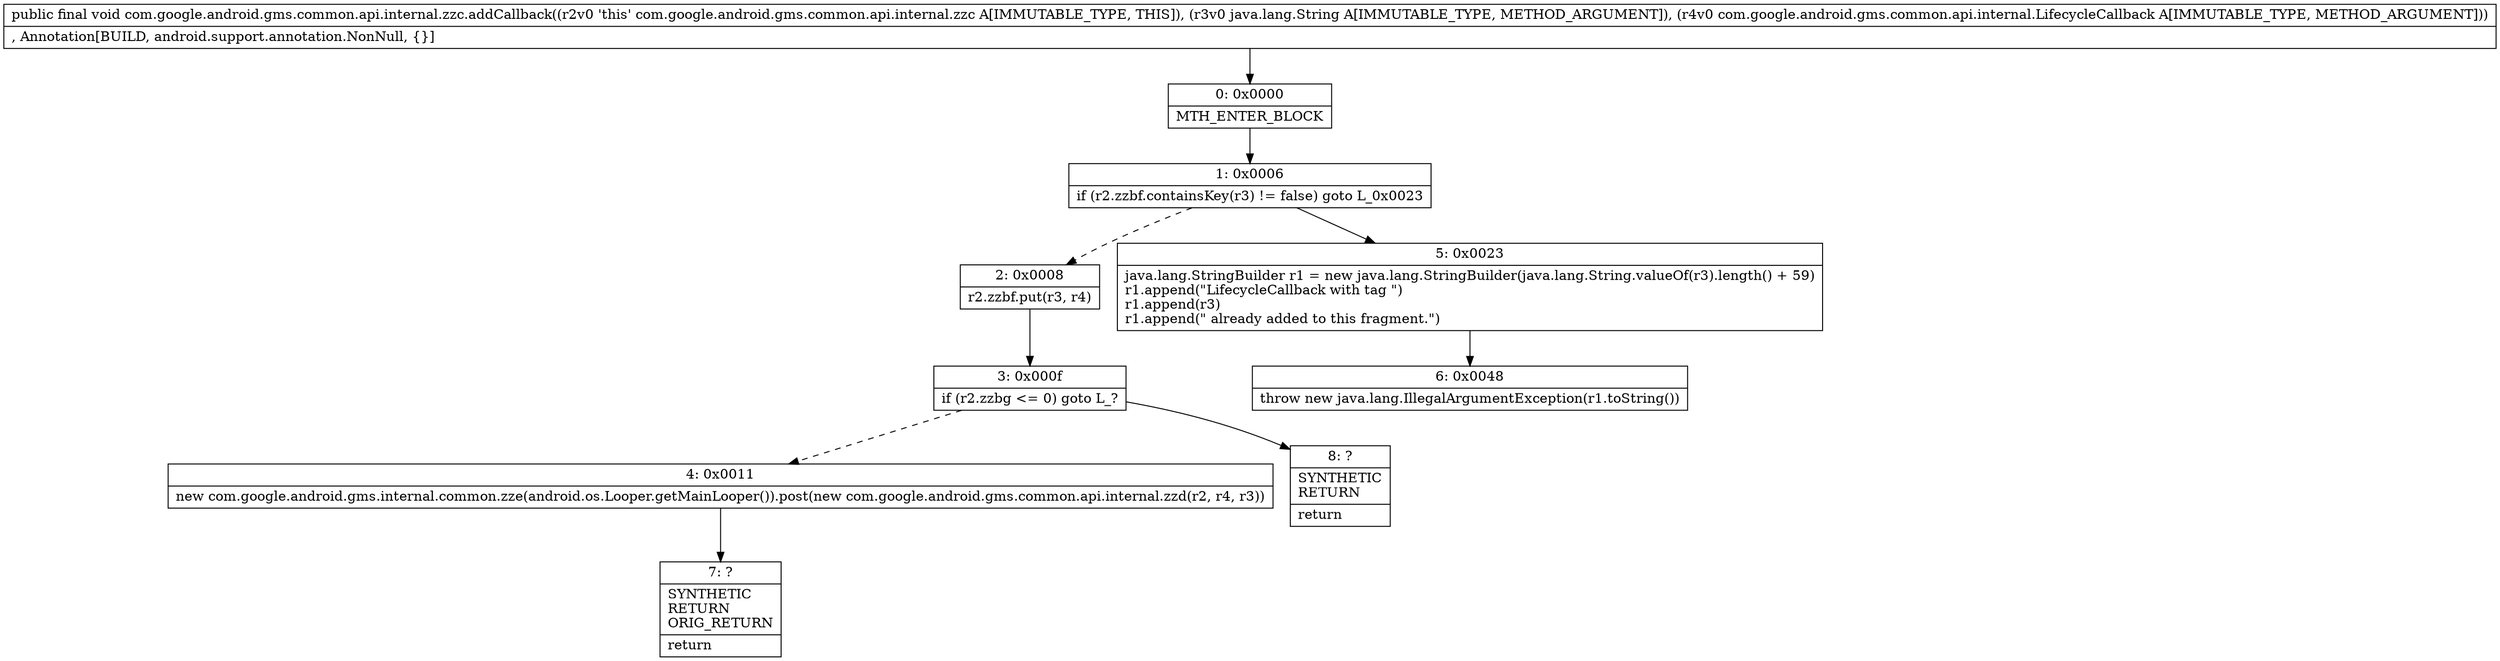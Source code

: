 digraph "CFG forcom.google.android.gms.common.api.internal.zzc.addCallback(Ljava\/lang\/String;Lcom\/google\/android\/gms\/common\/api\/internal\/LifecycleCallback;)V" {
Node_0 [shape=record,label="{0\:\ 0x0000|MTH_ENTER_BLOCK\l}"];
Node_1 [shape=record,label="{1\:\ 0x0006|if (r2.zzbf.containsKey(r3) != false) goto L_0x0023\l}"];
Node_2 [shape=record,label="{2\:\ 0x0008|r2.zzbf.put(r3, r4)\l}"];
Node_3 [shape=record,label="{3\:\ 0x000f|if (r2.zzbg \<= 0) goto L_?\l}"];
Node_4 [shape=record,label="{4\:\ 0x0011|new com.google.android.gms.internal.common.zze(android.os.Looper.getMainLooper()).post(new com.google.android.gms.common.api.internal.zzd(r2, r4, r3))\l}"];
Node_5 [shape=record,label="{5\:\ 0x0023|java.lang.StringBuilder r1 = new java.lang.StringBuilder(java.lang.String.valueOf(r3).length() + 59)\lr1.append(\"LifecycleCallback with tag \")\lr1.append(r3)\lr1.append(\" already added to this fragment.\")\l}"];
Node_6 [shape=record,label="{6\:\ 0x0048|throw new java.lang.IllegalArgumentException(r1.toString())\l}"];
Node_7 [shape=record,label="{7\:\ ?|SYNTHETIC\lRETURN\lORIG_RETURN\l|return\l}"];
Node_8 [shape=record,label="{8\:\ ?|SYNTHETIC\lRETURN\l|return\l}"];
MethodNode[shape=record,label="{public final void com.google.android.gms.common.api.internal.zzc.addCallback((r2v0 'this' com.google.android.gms.common.api.internal.zzc A[IMMUTABLE_TYPE, THIS]), (r3v0 java.lang.String A[IMMUTABLE_TYPE, METHOD_ARGUMENT]), (r4v0 com.google.android.gms.common.api.internal.LifecycleCallback A[IMMUTABLE_TYPE, METHOD_ARGUMENT]))  | , Annotation[BUILD, android.support.annotation.NonNull, \{\}]\l}"];
MethodNode -> Node_0;
Node_0 -> Node_1;
Node_1 -> Node_2[style=dashed];
Node_1 -> Node_5;
Node_2 -> Node_3;
Node_3 -> Node_4[style=dashed];
Node_3 -> Node_8;
Node_4 -> Node_7;
Node_5 -> Node_6;
}


